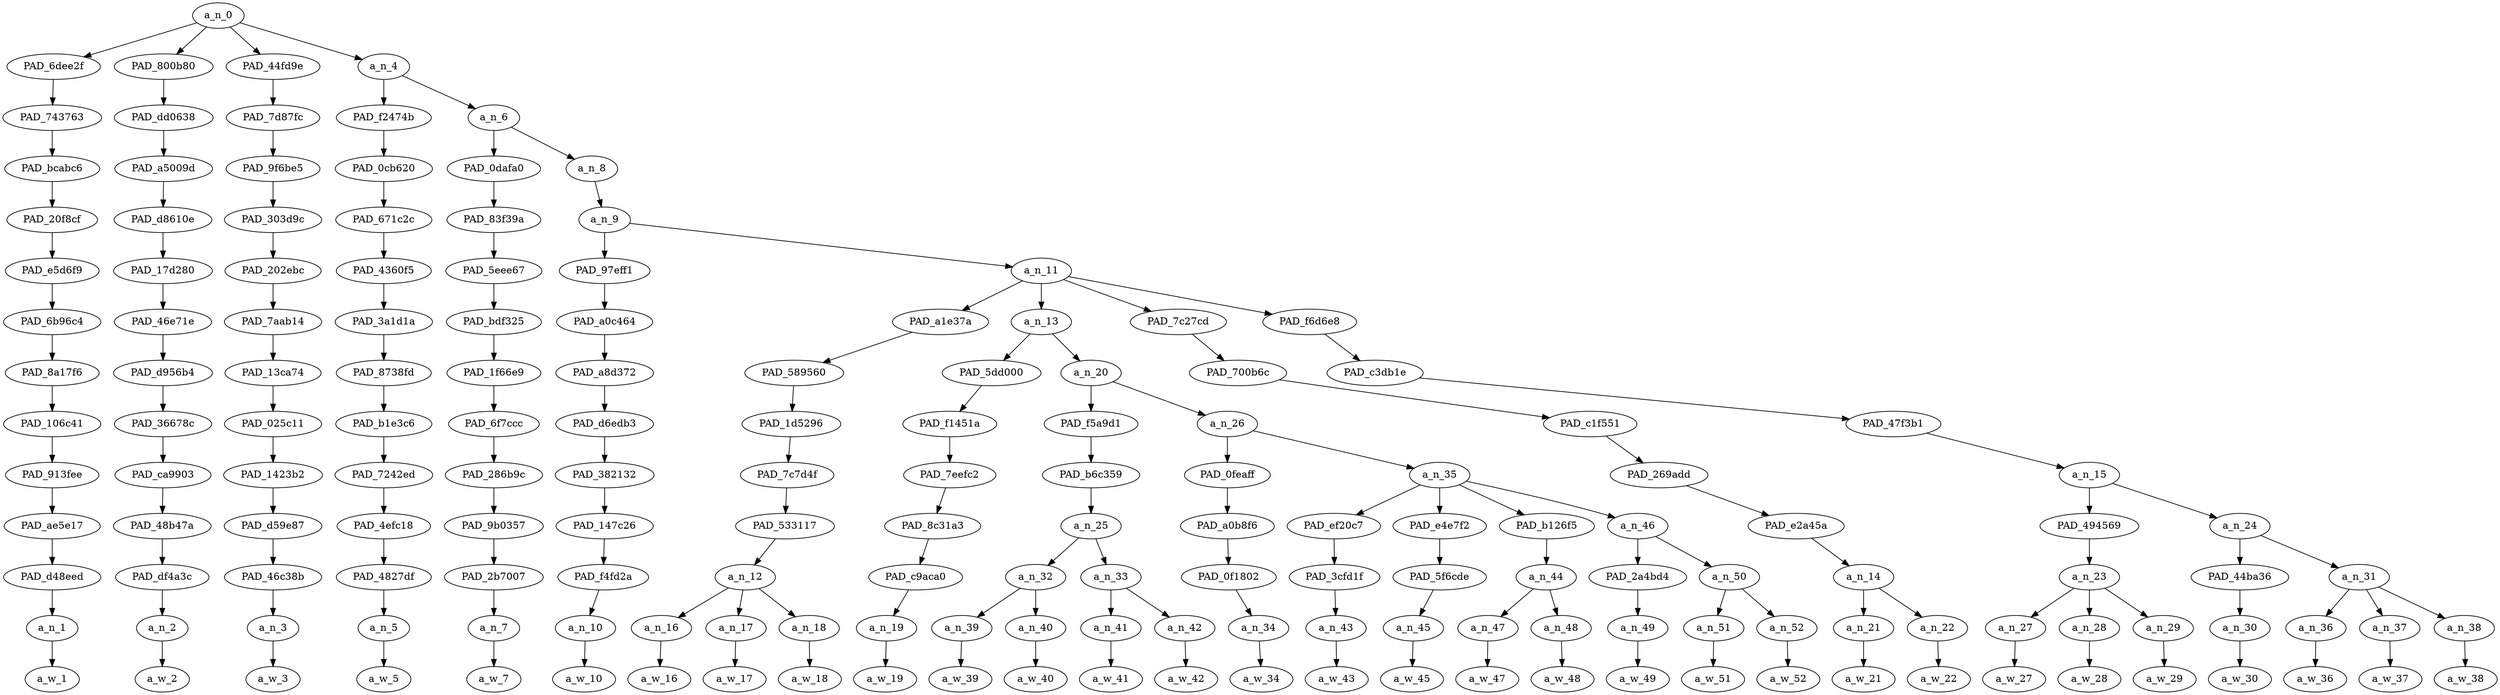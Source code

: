 strict digraph "" {
	a_n_0	[div_dir=1,
		index=0,
		level=13,
		pos="2.05694580078125,13!",
		text_span="[0, 1, 2, 3, 4, 5, 6, 7, 8, 9, 10, 11, 12, 13, 14, 15, 16, 17, 18, 19, 20, 21, 22, 23, 24, 25, 26, 27, 28, 29, 30]",
		value=1.00000000];
	PAD_6dee2f	[div_dir=1,
		index=0,
		level=12,
		pos="0.0,12!",
		text_span="[0]",
		value=0.02578538];
	a_n_0 -> PAD_6dee2f;
	PAD_800b80	[div_dir=1,
		index=1,
		level=12,
		pos="1.0,12!",
		text_span="[1]",
		value=0.01964129];
	a_n_0 -> PAD_800b80;
	PAD_44fd9e	[div_dir=1,
		index=2,
		level=12,
		pos="2.0,12!",
		text_span="[2]",
		value=0.01602117];
	a_n_0 -> PAD_44fd9e;
	a_n_4	[div_dir=1,
		index=3,
		level=12,
		pos="5.227783203125,12!",
		text_span="[3, 4, 5, 6, 7, 8, 9, 10, 11, 12, 13, 14, 15, 16, 17, 18, 19, 20, 21, 22, 23, 24, 25, 26, 27, 28, 29, 30]",
		value=0.93826564];
	a_n_0 -> a_n_4;
	PAD_743763	[div_dir=1,
		index=0,
		level=11,
		pos="0.0,11!",
		text_span="[0]",
		value=0.02578538];
	PAD_6dee2f -> PAD_743763;
	PAD_bcabc6	[div_dir=1,
		index=0,
		level=10,
		pos="0.0,10!",
		text_span="[0]",
		value=0.02578538];
	PAD_743763 -> PAD_bcabc6;
	PAD_20f8cf	[div_dir=1,
		index=0,
		level=9,
		pos="0.0,9!",
		text_span="[0]",
		value=0.02578538];
	PAD_bcabc6 -> PAD_20f8cf;
	PAD_e5d6f9	[div_dir=1,
		index=0,
		level=8,
		pos="0.0,8!",
		text_span="[0]",
		value=0.02578538];
	PAD_20f8cf -> PAD_e5d6f9;
	PAD_6b96c4	[div_dir=1,
		index=0,
		level=7,
		pos="0.0,7!",
		text_span="[0]",
		value=0.02578538];
	PAD_e5d6f9 -> PAD_6b96c4;
	PAD_8a17f6	[div_dir=1,
		index=0,
		level=6,
		pos="0.0,6!",
		text_span="[0]",
		value=0.02578538];
	PAD_6b96c4 -> PAD_8a17f6;
	PAD_106c41	[div_dir=1,
		index=0,
		level=5,
		pos="0.0,5!",
		text_span="[0]",
		value=0.02578538];
	PAD_8a17f6 -> PAD_106c41;
	PAD_913fee	[div_dir=1,
		index=0,
		level=4,
		pos="0.0,4!",
		text_span="[0]",
		value=0.02578538];
	PAD_106c41 -> PAD_913fee;
	PAD_ae5e17	[div_dir=1,
		index=0,
		level=3,
		pos="0.0,3!",
		text_span="[0]",
		value=0.02578538];
	PAD_913fee -> PAD_ae5e17;
	PAD_d48eed	[div_dir=1,
		index=0,
		level=2,
		pos="0.0,2!",
		text_span="[0]",
		value=0.02578538];
	PAD_ae5e17 -> PAD_d48eed;
	a_n_1	[div_dir=1,
		index=0,
		level=1,
		pos="0.0,1!",
		text_span="[0]",
		value=0.02578538];
	PAD_d48eed -> a_n_1;
	a_w_1	[div_dir=0,
		index=0,
		level=0,
		pos="0,0!",
		text_span="[0]",
		value=wow];
	a_n_1 -> a_w_1;
	PAD_dd0638	[div_dir=1,
		index=1,
		level=11,
		pos="1.0,11!",
		text_span="[1]",
		value=0.01964129];
	PAD_800b80 -> PAD_dd0638;
	PAD_a5009d	[div_dir=1,
		index=1,
		level=10,
		pos="1.0,10!",
		text_span="[1]",
		value=0.01964129];
	PAD_dd0638 -> PAD_a5009d;
	PAD_d8610e	[div_dir=1,
		index=1,
		level=9,
		pos="1.0,9!",
		text_span="[1]",
		value=0.01964129];
	PAD_a5009d -> PAD_d8610e;
	PAD_17d280	[div_dir=1,
		index=1,
		level=8,
		pos="1.0,8!",
		text_span="[1]",
		value=0.01964129];
	PAD_d8610e -> PAD_17d280;
	PAD_46e71e	[div_dir=1,
		index=1,
		level=7,
		pos="1.0,7!",
		text_span="[1]",
		value=0.01964129];
	PAD_17d280 -> PAD_46e71e;
	PAD_d956b4	[div_dir=1,
		index=1,
		level=6,
		pos="1.0,6!",
		text_span="[1]",
		value=0.01964129];
	PAD_46e71e -> PAD_d956b4;
	PAD_36678c	[div_dir=1,
		index=1,
		level=5,
		pos="1.0,5!",
		text_span="[1]",
		value=0.01964129];
	PAD_d956b4 -> PAD_36678c;
	PAD_ca9903	[div_dir=1,
		index=1,
		level=4,
		pos="1.0,4!",
		text_span="[1]",
		value=0.01964129];
	PAD_36678c -> PAD_ca9903;
	PAD_48b47a	[div_dir=1,
		index=1,
		level=3,
		pos="1.0,3!",
		text_span="[1]",
		value=0.01964129];
	PAD_ca9903 -> PAD_48b47a;
	PAD_df4a3c	[div_dir=1,
		index=1,
		level=2,
		pos="1.0,2!",
		text_span="[1]",
		value=0.01964129];
	PAD_48b47a -> PAD_df4a3c;
	a_n_2	[div_dir=1,
		index=1,
		level=1,
		pos="1.0,1!",
		text_span="[1]",
		value=0.01964129];
	PAD_df4a3c -> a_n_2;
	a_w_2	[div_dir=0,
		index=1,
		level=0,
		pos="1,0!",
		text_span="[1]",
		value=you];
	a_n_2 -> a_w_2;
	PAD_7d87fc	[div_dir=1,
		index=2,
		level=11,
		pos="2.0,11!",
		text_span="[2]",
		value=0.01602117];
	PAD_44fd9e -> PAD_7d87fc;
	PAD_9f6be5	[div_dir=1,
		index=2,
		level=10,
		pos="2.0,10!",
		text_span="[2]",
		value=0.01602117];
	PAD_7d87fc -> PAD_9f6be5;
	PAD_303d9c	[div_dir=1,
		index=2,
		level=9,
		pos="2.0,9!",
		text_span="[2]",
		value=0.01602117];
	PAD_9f6be5 -> PAD_303d9c;
	PAD_202ebc	[div_dir=1,
		index=2,
		level=8,
		pos="2.0,8!",
		text_span="[2]",
		value=0.01602117];
	PAD_303d9c -> PAD_202ebc;
	PAD_7aab14	[div_dir=1,
		index=2,
		level=7,
		pos="2.0,7!",
		text_span="[2]",
		value=0.01602117];
	PAD_202ebc -> PAD_7aab14;
	PAD_13ca74	[div_dir=1,
		index=2,
		level=6,
		pos="2.0,6!",
		text_span="[2]",
		value=0.01602117];
	PAD_7aab14 -> PAD_13ca74;
	PAD_025c11	[div_dir=1,
		index=2,
		level=5,
		pos="2.0,5!",
		text_span="[2]",
		value=0.01602117];
	PAD_13ca74 -> PAD_025c11;
	PAD_1423b2	[div_dir=1,
		index=2,
		level=4,
		pos="2.0,4!",
		text_span="[2]",
		value=0.01602117];
	PAD_025c11 -> PAD_1423b2;
	PAD_d59e87	[div_dir=1,
		index=2,
		level=3,
		pos="2.0,3!",
		text_span="[2]",
		value=0.01602117];
	PAD_1423b2 -> PAD_d59e87;
	PAD_46c38b	[div_dir=1,
		index=2,
		level=2,
		pos="2.0,2!",
		text_span="[2]",
		value=0.01602117];
	PAD_d59e87 -> PAD_46c38b;
	a_n_3	[div_dir=1,
		index=2,
		level=1,
		pos="2.0,1!",
		text_span="[2]",
		value=0.01602117];
	PAD_46c38b -> a_n_3;
	a_w_3	[div_dir=0,
		index=2,
		level=0,
		pos="2,0!",
		text_span="[2]",
		value=just];
	a_n_3 -> a_w_3;
	PAD_f2474b	[div_dir=-1,
		index=3,
		level=11,
		pos="3.0,11!",
		text_span="[3]",
		value=0.01857564];
	a_n_4 -> PAD_f2474b;
	a_n_6	[div_dir=1,
		index=4,
		level=11,
		pos="7.45556640625,11!",
		text_span="[4, 5, 6, 7, 8, 9, 10, 11, 12, 13, 14, 15, 16, 17, 18, 19, 20, 21, 22, 23, 24, 25, 26, 27, 28, 29, 30]",
		value=0.91943416];
	a_n_4 -> a_n_6;
	PAD_0cb620	[div_dir=-1,
		index=3,
		level=10,
		pos="3.0,10!",
		text_span="[3]",
		value=0.01857564];
	PAD_f2474b -> PAD_0cb620;
	PAD_671c2c	[div_dir=-1,
		index=3,
		level=9,
		pos="3.0,9!",
		text_span="[3]",
		value=0.01857564];
	PAD_0cb620 -> PAD_671c2c;
	PAD_4360f5	[div_dir=-1,
		index=3,
		level=8,
		pos="3.0,8!",
		text_span="[3]",
		value=0.01857564];
	PAD_671c2c -> PAD_4360f5;
	PAD_3a1d1a	[div_dir=-1,
		index=3,
		level=7,
		pos="3.0,7!",
		text_span="[3]",
		value=0.01857564];
	PAD_4360f5 -> PAD_3a1d1a;
	PAD_8738fd	[div_dir=-1,
		index=3,
		level=6,
		pos="3.0,6!",
		text_span="[3]",
		value=0.01857564];
	PAD_3a1d1a -> PAD_8738fd;
	PAD_b1e3c6	[div_dir=-1,
		index=3,
		level=5,
		pos="3.0,5!",
		text_span="[3]",
		value=0.01857564];
	PAD_8738fd -> PAD_b1e3c6;
	PAD_7242ed	[div_dir=-1,
		index=3,
		level=4,
		pos="3.0,4!",
		text_span="[3]",
		value=0.01857564];
	PAD_b1e3c6 -> PAD_7242ed;
	PAD_4efc18	[div_dir=-1,
		index=3,
		level=3,
		pos="3.0,3!",
		text_span="[3]",
		value=0.01857564];
	PAD_7242ed -> PAD_4efc18;
	PAD_4827df	[div_dir=-1,
		index=3,
		level=2,
		pos="3.0,2!",
		text_span="[3]",
		value=0.01857564];
	PAD_4efc18 -> PAD_4827df;
	a_n_5	[div_dir=-1,
		index=3,
		level=1,
		pos="3.0,1!",
		text_span="[3]",
		value=0.01857564];
	PAD_4827df -> a_n_5;
	a_w_5	[div_dir=0,
		index=3,
		level=0,
		pos="3,0!",
		text_span="[3]",
		value=admitted];
	a_n_5 -> a_w_5;
	PAD_0dafa0	[div_dir=-1,
		index=4,
		level=10,
		pos="4.0,10!",
		text_span="[4]",
		value=0.01341815];
	a_n_6 -> PAD_0dafa0;
	a_n_8	[div_dir=1,
		index=5,
		level=10,
		pos="10.9111328125,10!",
		text_span="[5, 6, 7, 8, 9, 10, 11, 12, 13, 14, 15, 16, 17, 18, 19, 20, 21, 22, 23, 24, 25, 26, 27, 28, 29, 30]",
		value=0.90574631];
	a_n_6 -> a_n_8;
	PAD_83f39a	[div_dir=-1,
		index=4,
		level=9,
		pos="4.0,9!",
		text_span="[4]",
		value=0.01341815];
	PAD_0dafa0 -> PAD_83f39a;
	PAD_5eee67	[div_dir=-1,
		index=4,
		level=8,
		pos="4.0,8!",
		text_span="[4]",
		value=0.01341815];
	PAD_83f39a -> PAD_5eee67;
	PAD_bdf325	[div_dir=-1,
		index=4,
		level=7,
		pos="4.0,7!",
		text_span="[4]",
		value=0.01341815];
	PAD_5eee67 -> PAD_bdf325;
	PAD_1f66e9	[div_dir=-1,
		index=4,
		level=6,
		pos="4.0,6!",
		text_span="[4]",
		value=0.01341815];
	PAD_bdf325 -> PAD_1f66e9;
	PAD_6f7ccc	[div_dir=-1,
		index=4,
		level=5,
		pos="4.0,5!",
		text_span="[4]",
		value=0.01341815];
	PAD_1f66e9 -> PAD_6f7ccc;
	PAD_286b9c	[div_dir=-1,
		index=4,
		level=4,
		pos="4.0,4!",
		text_span="[4]",
		value=0.01341815];
	PAD_6f7ccc -> PAD_286b9c;
	PAD_9b0357	[div_dir=-1,
		index=4,
		level=3,
		pos="4.0,3!",
		text_span="[4]",
		value=0.01341815];
	PAD_286b9c -> PAD_9b0357;
	PAD_2b7007	[div_dir=-1,
		index=4,
		level=2,
		pos="4.0,2!",
		text_span="[4]",
		value=0.01341815];
	PAD_9b0357 -> PAD_2b7007;
	a_n_7	[div_dir=-1,
		index=4,
		level=1,
		pos="4.0,1!",
		text_span="[4]",
		value=0.01341815];
	PAD_2b7007 -> a_n_7;
	a_w_7	[div_dir=0,
		index=4,
		level=0,
		pos="4,0!",
		text_span="[4]",
		value=to];
	a_n_7 -> a_w_7;
	a_n_9	[div_dir=1,
		index=5,
		level=9,
		pos="10.9111328125,9!",
		text_span="[5, 6, 7, 8, 9, 10, 11, 12, 13, 14, 15, 16, 17, 18, 19, 20, 21, 22, 23, 24, 25, 26, 27, 28, 29, 30]",
		value=0.90546711];
	a_n_8 -> a_n_9;
	PAD_97eff1	[div_dir=1,
		index=5,
		level=8,
		pos="5.0,8!",
		text_span="[5]",
		value=0.01633576];
	a_n_9 -> PAD_97eff1;
	a_n_11	[div_dir=1,
		index=6,
		level=8,
		pos="16.822265625,8!",
		text_span="[6, 7, 8, 9, 10, 11, 12, 13, 14, 15, 16, 17, 18, 19, 20, 21, 22, 23, 24, 25, 26, 27, 28, 29, 30]",
		value=0.88885215];
	a_n_9 -> a_n_11;
	PAD_a0c464	[div_dir=1,
		index=5,
		level=7,
		pos="5.0,7!",
		text_span="[5]",
		value=0.01633576];
	PAD_97eff1 -> PAD_a0c464;
	PAD_a8d372	[div_dir=1,
		index=5,
		level=6,
		pos="5.0,6!",
		text_span="[5]",
		value=0.01633576];
	PAD_a0c464 -> PAD_a8d372;
	PAD_d6edb3	[div_dir=1,
		index=5,
		level=5,
		pos="5.0,5!",
		text_span="[5]",
		value=0.01633576];
	PAD_a8d372 -> PAD_d6edb3;
	PAD_382132	[div_dir=1,
		index=5,
		level=4,
		pos="5.0,4!",
		text_span="[5]",
		value=0.01633576];
	PAD_d6edb3 -> PAD_382132;
	PAD_147c26	[div_dir=1,
		index=5,
		level=3,
		pos="5.0,3!",
		text_span="[5]",
		value=0.01633576];
	PAD_382132 -> PAD_147c26;
	PAD_f4fd2a	[div_dir=1,
		index=5,
		level=2,
		pos="5.0,2!",
		text_span="[5]",
		value=0.01633576];
	PAD_147c26 -> PAD_f4fd2a;
	a_n_10	[div_dir=1,
		index=5,
		level=1,
		pos="5.0,1!",
		text_span="[5]",
		value=0.01633576];
	PAD_f4fd2a -> a_n_10;
	a_w_10	[div_dir=0,
		index=5,
		level=0,
		pos="5,0!",
		text_span="[5]",
		value=wanting];
	a_n_10 -> a_w_10;
	PAD_a1e37a	[div_dir=1,
		index=6,
		level=7,
		pos="7.0,7!",
		text_span="[6, 7, 8]",
		value=0.08520266];
	a_n_11 -> PAD_a1e37a;
	a_n_13	[div_dir=1,
		index=7,
		level=7,
		pos="11.2890625,7!",
		text_span="[9, 10, 11, 12, 13, 14, 15, 16, 17, 18, 19, 20, 21]",
		value=0.30295051];
	a_n_11 -> a_n_13;
	PAD_7c27cd	[div_dir=1,
		index=8,
		level=7,
		pos="22.5,7!",
		text_span="[22, 23]",
		value=0.03183917];
	a_n_11 -> PAD_7c27cd;
	PAD_f6d6e8	[div_dir=1,
		index=9,
		level=7,
		pos="26.5,7!",
		text_span="[24, 25, 26, 27, 28, 29, 30]",
		value=0.46858004];
	a_n_11 -> PAD_f6d6e8;
	PAD_589560	[div_dir=1,
		index=6,
		level=6,
		pos="7.0,6!",
		text_span="[6, 7, 8]",
		value=0.08520266];
	PAD_a1e37a -> PAD_589560;
	PAD_1d5296	[div_dir=1,
		index=6,
		level=5,
		pos="7.0,5!",
		text_span="[6, 7, 8]",
		value=0.08520266];
	PAD_589560 -> PAD_1d5296;
	PAD_7c7d4f	[div_dir=1,
		index=6,
		level=4,
		pos="7.0,4!",
		text_span="[6, 7, 8]",
		value=0.08520266];
	PAD_1d5296 -> PAD_7c7d4f;
	PAD_533117	[div_dir=1,
		index=6,
		level=3,
		pos="7.0,3!",
		text_span="[6, 7, 8]",
		value=0.08520266];
	PAD_7c7d4f -> PAD_533117;
	a_n_12	[div_dir=1,
		index=6,
		level=2,
		pos="7.0,2!",
		text_span="[6, 7, 8]",
		value=0.08520266];
	PAD_533117 -> a_n_12;
	a_n_16	[div_dir=1,
		index=6,
		level=1,
		pos="6.0,1!",
		text_span="[6]",
		value=0.01541833];
	a_n_12 -> a_n_16;
	a_n_17	[div_dir=1,
		index=7,
		level=1,
		pos="7.0,1!",
		text_span="[7]",
		value=0.04131697];
	a_n_12 -> a_n_17;
	a_n_18	[div_dir=1,
		index=8,
		level=1,
		pos="8.0,1!",
		text_span="[8]",
		value=0.02835375];
	a_n_12 -> a_n_18;
	a_w_16	[div_dir=0,
		index=6,
		level=0,
		pos="6,0!",
		text_span="[6]",
		value=the];
	a_n_16 -> a_w_16;
	a_w_17	[div_dir=0,
		index=7,
		level=0,
		pos="7,0!",
		text_span="[7]",
		value=homo];
	a_n_17 -> a_w_17;
	a_w_18	[div_dir=0,
		index=8,
		level=0,
		pos="8,0!",
		text_span="[8]",
		value=sex];
	a_n_18 -> a_w_18;
	PAD_5dd000	[div_dir=1,
		index=7,
		level=6,
		pos="9.0,6!",
		text_span="[9]",
		value=0.03997992];
	a_n_13 -> PAD_5dd000;
	a_n_20	[div_dir=1,
		index=8,
		level=6,
		pos="13.578125,6!",
		text_span="[10, 11, 12, 13, 14, 15, 16, 17, 18, 19, 20, 21]",
		value=0.26292530];
	a_n_13 -> a_n_20;
	PAD_f1451a	[div_dir=1,
		index=7,
		level=5,
		pos="9.0,5!",
		text_span="[9]",
		value=0.03997992];
	PAD_5dd000 -> PAD_f1451a;
	PAD_7eefc2	[div_dir=1,
		index=7,
		level=4,
		pos="9.0,4!",
		text_span="[9]",
		value=0.03997992];
	PAD_f1451a -> PAD_7eefc2;
	PAD_8c31a3	[div_dir=1,
		index=7,
		level=3,
		pos="9.0,3!",
		text_span="[9]",
		value=0.03997992];
	PAD_7eefc2 -> PAD_8c31a3;
	PAD_c9aca0	[div_dir=1,
		index=7,
		level=2,
		pos="9.0,2!",
		text_span="[9]",
		value=0.03997992];
	PAD_8c31a3 -> PAD_c9aca0;
	a_n_19	[div_dir=1,
		index=9,
		level=1,
		pos="9.0,1!",
		text_span="[9]",
		value=0.03997992];
	PAD_c9aca0 -> a_n_19;
	a_w_19	[div_dir=0,
		index=9,
		level=0,
		pos="9,0!",
		text_span="[9]",
		value=eww];
	a_n_19 -> a_w_19;
	PAD_f5a9d1	[div_dir=-1,
		index=8,
		level=5,
		pos="11.5,5!",
		text_span="[10, 11, 12, 13]",
		value=0.09973138];
	a_n_20 -> PAD_f5a9d1;
	a_n_26	[div_dir=1,
		index=9,
		level=5,
		pos="15.65625,5!",
		text_span="[14, 15, 16, 17, 18, 19, 20, 21]",
		value=0.16316168];
	a_n_20 -> a_n_26;
	PAD_b6c359	[div_dir=-1,
		index=8,
		level=4,
		pos="11.5,4!",
		text_span="[10, 11, 12, 13]",
		value=0.09973138];
	PAD_f5a9d1 -> PAD_b6c359;
	a_n_25	[div_dir=-1,
		index=8,
		level=3,
		pos="11.5,3!",
		text_span="[10, 11, 12, 13]",
		value=0.09973138];
	PAD_b6c359 -> a_n_25;
	a_n_32	[div_dir=1,
		index=8,
		level=2,
		pos="10.5,2!",
		text_span="[10, 11]",
		value=0.04896172];
	a_n_25 -> a_n_32;
	a_n_33	[div_dir=-1,
		index=9,
		level=2,
		pos="12.5,2!",
		text_span="[12, 13]",
		value=0.05071358];
	a_n_25 -> a_n_33;
	a_n_39	[div_dir=1,
		index=10,
		level=1,
		pos="10.0,1!",
		text_span="[10]",
		value=0.01350518];
	a_n_32 -> a_n_39;
	a_n_40	[div_dir=1,
		index=11,
		level=1,
		pos="11.0,1!",
		text_span="[11]",
		value=0.03539175];
	a_n_32 -> a_n_40;
	a_w_39	[div_dir=0,
		index=10,
		level=0,
		pos="10,0!",
		text_span="[10]",
		value=the1];
	a_n_39 -> a_w_39;
	a_w_40	[div_dir=0,
		index=11,
		level=0,
		pos="11,0!",
		text_span="[11]",
		value=trolls];
	a_n_40 -> a_w_40;
	a_n_41	[div_dir=-1,
		index=12,
		level=1,
		pos="12.0,1!",
		text_span="[12]",
		value=0.01703855];
	a_n_33 -> a_n_41;
	a_n_42	[div_dir=-1,
		index=13,
		level=1,
		pos="13.0,1!",
		text_span="[13]",
		value=0.03355345];
	a_n_33 -> a_n_42;
	a_w_41	[div_dir=0,
		index=12,
		level=0,
		pos="12,0!",
		text_span="[12]",
		value=on];
	a_n_41 -> a_w_41;
	a_w_42	[div_dir=0,
		index=13,
		level=0,
		pos="13,0!",
		text_span="[13]",
		value=gab];
	a_n_42 -> a_w_42;
	PAD_0feaff	[div_dir=1,
		index=9,
		level=4,
		pos="14.0,4!",
		text_span="[14]",
		value=0.01486777];
	a_n_26 -> PAD_0feaff;
	a_n_35	[div_dir=1,
		index=10,
		level=4,
		pos="17.3125,4!",
		text_span="[15, 16, 17, 18, 19, 20, 21]",
		value=0.14821598];
	a_n_26 -> a_n_35;
	PAD_a0b8f6	[div_dir=1,
		index=9,
		level=3,
		pos="14.0,3!",
		text_span="[14]",
		value=0.01486777];
	PAD_0feaff -> PAD_a0b8f6;
	PAD_0f1802	[div_dir=1,
		index=10,
		level=2,
		pos="14.0,2!",
		text_span="[14]",
		value=0.01486777];
	PAD_a0b8f6 -> PAD_0f1802;
	a_n_34	[div_dir=1,
		index=14,
		level=1,
		pos="14.0,1!",
		text_span="[14]",
		value=0.01486777];
	PAD_0f1802 -> a_n_34;
	a_w_34	[div_dir=0,
		index=14,
		level=0,
		pos="14,0!",
		text_span="[14]",
		value=are];
	a_n_34 -> a_w_34;
	PAD_ef20c7	[div_dir=1,
		index=10,
		level=3,
		pos="15.0,3!",
		text_span="[15]",
		value=0.04547667];
	a_n_35 -> PAD_ef20c7;
	PAD_e4e7f2	[div_dir=1,
		index=12,
		level=3,
		pos="18.0,3!",
		text_span="[18]",
		value=0.01551243];
	a_n_35 -> PAD_e4e7f2;
	PAD_b126f5	[div_dir=1,
		index=11,
		level=3,
		pos="16.5,3!",
		text_span="[16, 17]",
		value=0.03274264];
	a_n_35 -> PAD_b126f5;
	a_n_46	[div_dir=1,
		index=13,
		level=3,
		pos="19.75,3!",
		text_span="[19, 20, 21]",
		value=0.05441216];
	a_n_35 -> a_n_46;
	PAD_3cfd1f	[div_dir=1,
		index=11,
		level=2,
		pos="15.0,2!",
		text_span="[15]",
		value=0.04547667];
	PAD_ef20c7 -> PAD_3cfd1f;
	a_n_43	[div_dir=1,
		index=15,
		level=1,
		pos="15.0,1!",
		text_span="[15]",
		value=0.04547667];
	PAD_3cfd1f -> a_n_43;
	a_w_43	[div_dir=0,
		index=15,
		level=0,
		pos="15,0!",
		text_span="[15]",
		value=retarded];
	a_n_43 -> a_w_43;
	PAD_5f6cde	[div_dir=1,
		index=13,
		level=2,
		pos="18.0,2!",
		text_span="[18]",
		value=0.01551243];
	PAD_e4e7f2 -> PAD_5f6cde;
	a_n_45	[div_dir=1,
		index=18,
		level=1,
		pos="18.0,1!",
		text_span="[18]",
		value=0.01551243];
	PAD_5f6cde -> a_n_45;
	a_w_45	[div_dir=0,
		index=18,
		level=0,
		pos="18,0!",
		text_span="[18]",
		value=maybe];
	a_n_45 -> a_w_45;
	a_n_44	[div_dir=1,
		index=12,
		level=2,
		pos="16.5,2!",
		text_span="[16, 17]",
		value=0.03274264];
	PAD_b126f5 -> a_n_44;
	a_n_47	[div_dir=-1,
		index=16,
		level=1,
		pos="16.0,1!",
		text_span="[16]",
		value=0.01290690];
	a_n_44 -> a_n_47;
	a_n_48	[div_dir=1,
		index=17,
		level=1,
		pos="17.0,1!",
		text_span="[17]",
		value=0.01976958];
	a_n_44 -> a_n_48;
	a_w_47	[div_dir=0,
		index=16,
		level=0,
		pos="16,0!",
		text_span="[16]",
		value=as];
	a_n_47 -> a_w_47;
	a_w_48	[div_dir=0,
		index=17,
		level=0,
		pos="17,0!",
		text_span="[17]",
		value=hell];
	a_n_48 -> a_w_48;
	PAD_2a4bd4	[div_dir=-1,
		index=14,
		level=2,
		pos="19.0,2!",
		text_span="[19]",
		value=0.01346939];
	a_n_46 -> PAD_2a4bd4;
	a_n_50	[div_dir=1,
		index=15,
		level=2,
		pos="20.5,2!",
		text_span="[20, 21]",
		value=0.04088589];
	a_n_46 -> a_n_50;
	a_n_49	[div_dir=-1,
		index=19,
		level=1,
		pos="19.0,1!",
		text_span="[19]",
		value=0.01346939];
	PAD_2a4bd4 -> a_n_49;
	a_w_49	[div_dir=0,
		index=19,
		level=0,
		pos="19,0!",
		text_span="[19]",
		value=as1];
	a_n_49 -> a_w_49;
	a_n_51	[div_dir=-1,
		index=20,
		level=1,
		pos="20.0,1!",
		text_span="[20]",
		value=0.02130943];
	a_n_50 -> a_n_51;
	a_n_52	[div_dir=1,
		index=21,
		level=1,
		pos="21.0,1!",
		text_span="[21]",
		value=0.01950080];
	a_n_50 -> a_n_52;
	a_w_51	[div_dir=0,
		index=20,
		level=0,
		pos="20,0!",
		text_span="[20]",
		value=technology];
	a_n_51 -> a_w_51;
	a_w_52	[div_dir=0,
		index=21,
		level=0,
		pos="21,0!",
		text_span="[21]",
		value=improves];
	a_n_52 -> a_w_52;
	PAD_700b6c	[div_dir=1,
		index=9,
		level=6,
		pos="22.5,6!",
		text_span="[22, 23]",
		value=0.03183917];
	PAD_7c27cd -> PAD_700b6c;
	PAD_c1f551	[div_dir=1,
		index=10,
		level=5,
		pos="22.5,5!",
		text_span="[22, 23]",
		value=0.03183917];
	PAD_700b6c -> PAD_c1f551;
	PAD_269add	[div_dir=1,
		index=11,
		level=4,
		pos="22.5,4!",
		text_span="[22, 23]",
		value=0.03183917];
	PAD_c1f551 -> PAD_269add;
	PAD_e2a45a	[div_dir=1,
		index=14,
		level=3,
		pos="22.5,3!",
		text_span="[22, 23]",
		value=0.03183917];
	PAD_269add -> PAD_e2a45a;
	a_n_14	[div_dir=1,
		index=16,
		level=2,
		pos="22.5,2!",
		text_span="[22, 23]",
		value=0.03183917];
	PAD_e2a45a -> a_n_14;
	a_n_21	[div_dir=1,
		index=22,
		level=1,
		pos="22.0,1!",
		text_span="[22]",
		value=0.01505664];
	a_n_14 -> a_n_21;
	a_n_22	[div_dir=1,
		index=23,
		level=1,
		pos="23.0,1!",
		text_span="[23]",
		value=0.01671679];
	a_n_14 -> a_n_22;
	a_w_21	[div_dir=0,
		index=22,
		level=0,
		pos="22,0!",
		text_span="[22]",
		value=so];
	a_n_21 -> a_w_21;
	a_w_22	[div_dir=0,
		index=23,
		level=0,
		pos="23,0!",
		text_span="[23]",
		value=will];
	a_n_22 -> a_w_22;
	PAD_c3db1e	[div_dir=1,
		index=10,
		level=6,
		pos="26.5,6!",
		text_span="[24, 25, 26, 27, 28, 29, 30]",
		value=0.46858004];
	PAD_f6d6e8 -> PAD_c3db1e;
	PAD_47f3b1	[div_dir=1,
		index=11,
		level=5,
		pos="26.5,5!",
		text_span="[24, 25, 26, 27, 28, 29, 30]",
		value=0.46858004];
	PAD_c3db1e -> PAD_47f3b1;
	a_n_15	[div_dir=1,
		index=12,
		level=4,
		pos="26.5,4!",
		text_span="[24, 25, 26, 27, 28, 29, 30]",
		value=0.46858004];
	PAD_47f3b1 -> a_n_15;
	PAD_494569	[div_dir=1,
		index=15,
		level=3,
		pos="25.0,3!",
		text_span="[24, 25, 26]",
		value=0.19359658];
	a_n_15 -> PAD_494569;
	a_n_24	[div_dir=1,
		index=16,
		level=3,
		pos="28.0,3!",
		text_span="[27, 28, 29, 30]",
		value=0.27464136];
	a_n_15 -> a_n_24;
	a_n_23	[div_dir=1,
		index=17,
		level=2,
		pos="25.0,2!",
		text_span="[24, 25, 26]",
		value=0.19359658];
	PAD_494569 -> a_n_23;
	a_n_27	[div_dir=1,
		index=24,
		level=1,
		pos="24.0,1!",
		text_span="[24]",
		value=0.01742787];
	a_n_23 -> a_n_27;
	a_n_28	[div_dir=1,
		index=25,
		level=1,
		pos="25.0,1!",
		text_span="[25]",
		value=0.14623435];
	a_n_23 -> a_n_28;
	a_n_29	[div_dir=-1,
		index=26,
		level=1,
		pos="26.0,1!",
		text_span="[26]",
		value=0.02969105];
	a_n_23 -> a_n_29;
	a_w_27	[div_dir=0,
		index=24,
		level=0,
		pos="24,0!",
		text_span="[24]",
		value=the2];
	a_n_27 -> a_w_27;
	a_w_28	[div_dir=0,
		index=25,
		level=0,
		pos="25,0!",
		text_span="[25]",
		value=faggotry];
	a_n_28 -> a_w_28;
	a_w_29	[div_dir=0,
		index=26,
		level=0,
		pos="26,0!",
		text_span="[26]",
		value=jeff];
	a_n_29 -> a_w_29;
	PAD_44ba36	[div_dir=1,
		index=18,
		level=2,
		pos="27.0,2!",
		text_span="[27]",
		value=0.03808213];
	a_n_24 -> PAD_44ba36;
	a_n_31	[div_dir=1,
		index=19,
		level=2,
		pos="29.0,2!",
		text_span="[28, 29, 30]",
		value=0.23631848];
	a_n_24 -> a_n_31;
	a_n_30	[div_dir=1,
		index=27,
		level=1,
		pos="27.0,1!",
		text_span="[27]",
		value=0.03808213];
	PAD_44ba36 -> a_n_30;
	a_w_30	[div_dir=0,
		index=27,
		level=0,
		pos="27,0!",
		text_span="[27]",
		value=mute];
	a_n_30 -> a_w_30;
	a_n_36	[div_dir=1,
		index=28,
		level=1,
		pos="28.0,1!",
		text_span="[28]",
		value=0.02777637];
	a_n_31 -> a_n_36;
	a_n_37	[div_dir=1,
		index=29,
		level=1,
		pos="29.0,1!",
		text_span="[29]",
		value=0.14597882];
	a_n_31 -> a_n_37;
	a_n_38	[div_dir=1,
		index=30,
		level=1,
		pos="30.0,1!",
		text_span="[30]",
		value=0.06229955];
	a_n_31 -> a_n_38;
	a_w_36	[div_dir=0,
		index=28,
		level=0,
		pos="28,0!",
		text_span="[28]",
		value=this];
	a_n_36 -> a_w_36;
	a_w_37	[div_dir=0,
		index=29,
		level=0,
		pos="29,0!",
		text_span="[29]",
		value=nigga];
	a_n_37 -> a_w_37;
	a_w_38	[div_dir=0,
		index=30,
		level=0,
		pos="30,0!",
		text_span="[30]",
		value=mute1];
	a_n_38 -> a_w_38;
}
